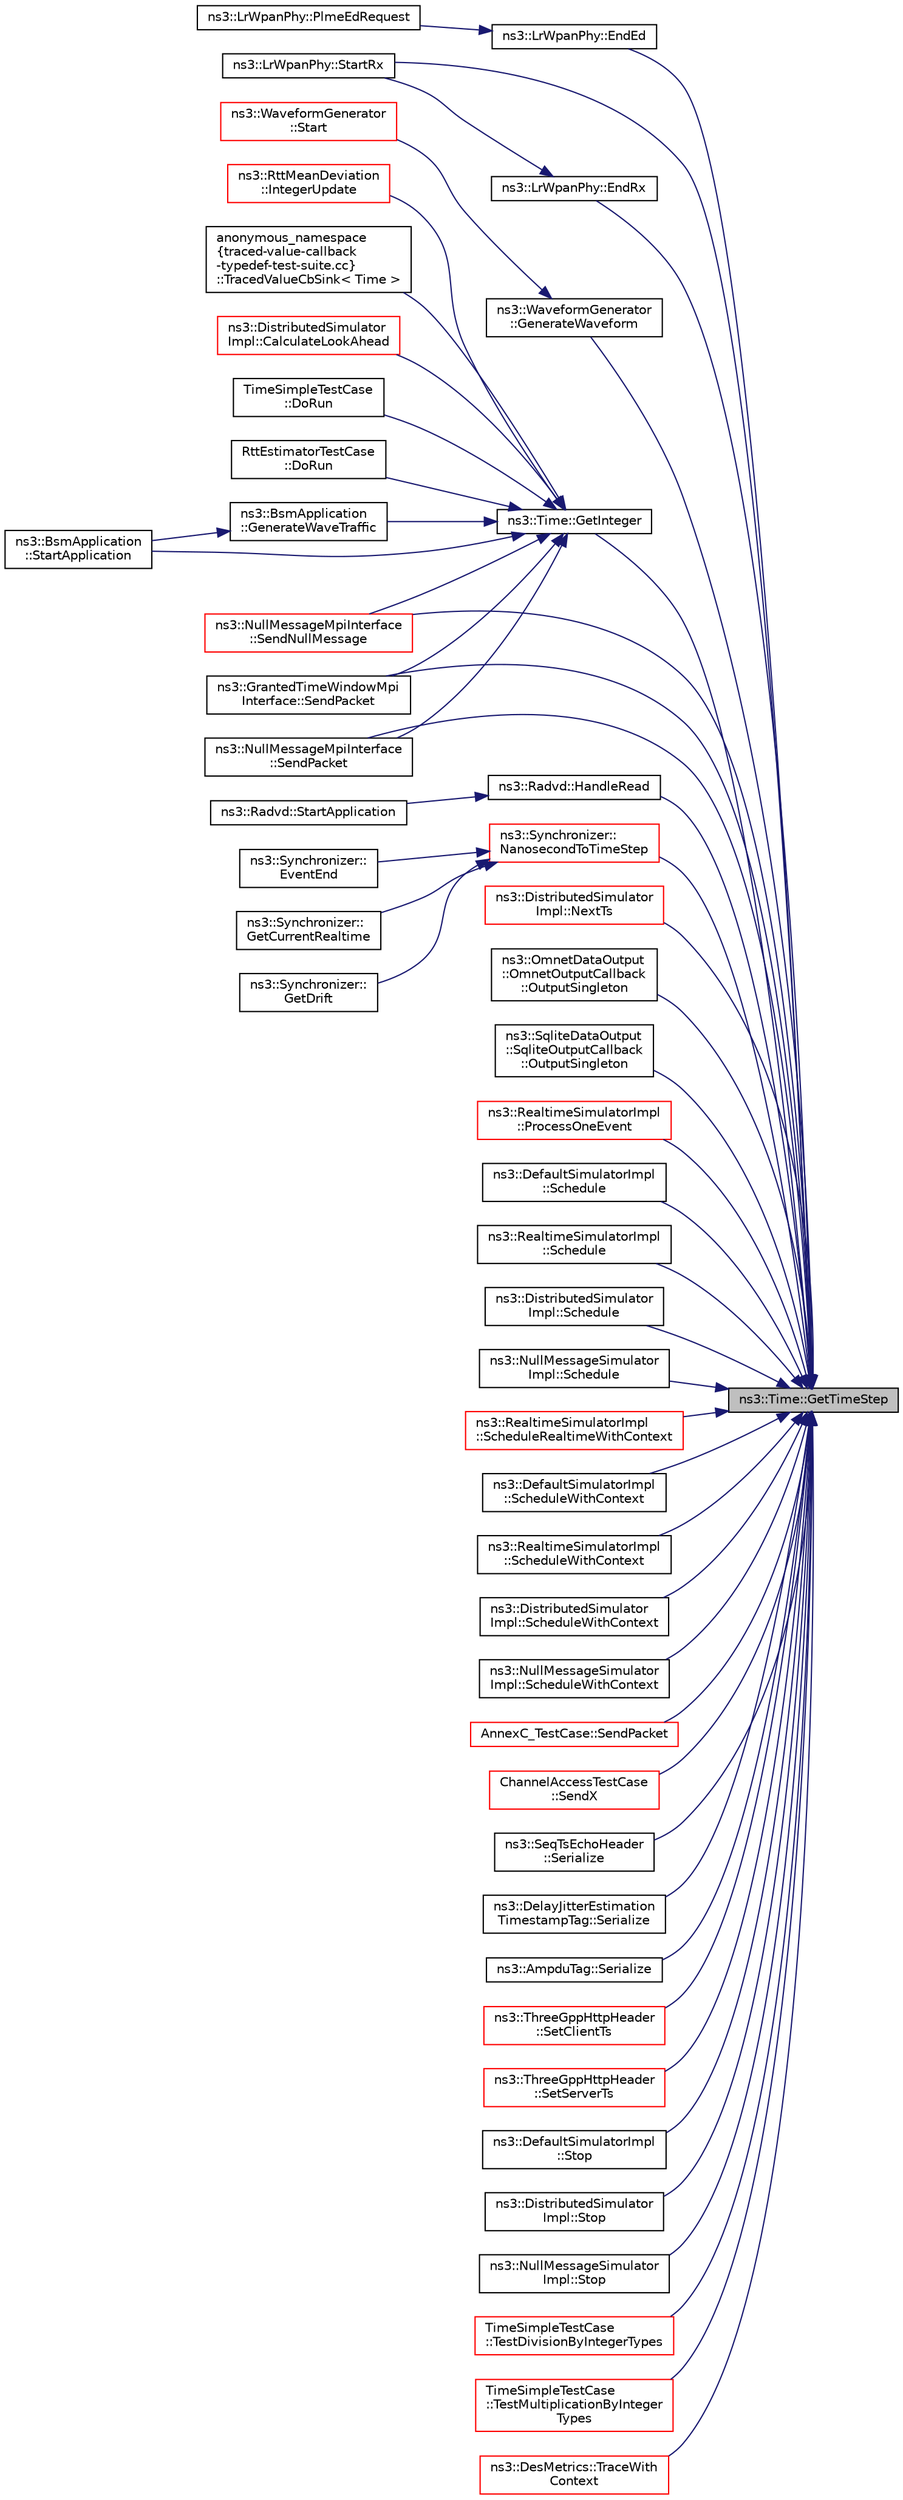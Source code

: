 digraph "ns3::Time::GetTimeStep"
{
 // LATEX_PDF_SIZE
  edge [fontname="Helvetica",fontsize="10",labelfontname="Helvetica",labelfontsize="10"];
  node [fontname="Helvetica",fontsize="10",shape=record];
  rankdir="RL";
  Node1 [label="ns3::Time::GetTimeStep",height=0.2,width=0.4,color="black", fillcolor="grey75", style="filled", fontcolor="black",tooltip="Get the raw time value, in the current resolution unit."];
  Node1 -> Node2 [dir="back",color="midnightblue",fontsize="10",style="solid",fontname="Helvetica"];
  Node2 [label="ns3::LrWpanPhy::EndEd",height=0.2,width=0.4,color="black", fillcolor="white", style="filled",URL="$classns3_1_1_lr_wpan_phy.html#af0dc21f11ee72a14d71faf03f52ee312",tooltip="Called at the end of the ED procedure."];
  Node2 -> Node3 [dir="back",color="midnightblue",fontsize="10",style="solid",fontname="Helvetica"];
  Node3 [label="ns3::LrWpanPhy::PlmeEdRequest",height=0.2,width=0.4,color="black", fillcolor="white", style="filled",URL="$classns3_1_1_lr_wpan_phy.html#a344dd99555091413adab8834bdc11dea",tooltip="IEEE 802.15.4-2006 section 6.2.2.3 PLME-ED.request Perform an ED per section 6.9.7."];
  Node1 -> Node4 [dir="back",color="midnightblue",fontsize="10",style="solid",fontname="Helvetica"];
  Node4 [label="ns3::LrWpanPhy::EndRx",height=0.2,width=0.4,color="black", fillcolor="white", style="filled",URL="$classns3_1_1_lr_wpan_phy.html#a3a6d92e9b81bb3209b990e6ab12f37b3",tooltip="Finish the reception of a frame."];
  Node4 -> Node5 [dir="back",color="midnightblue",fontsize="10",style="solid",fontname="Helvetica"];
  Node5 [label="ns3::LrWpanPhy::StartRx",height=0.2,width=0.4,color="black", fillcolor="white", style="filled",URL="$classns3_1_1_lr_wpan_phy.html#a0009842c2fb1be73d1ad437ca0e28b73",tooltip="Notify the SpectrumPhy instance of an incoming waveform."];
  Node1 -> Node6 [dir="back",color="midnightblue",fontsize="10",style="solid",fontname="Helvetica"];
  Node6 [label="ns3::WaveformGenerator\l::GenerateWaveform",height=0.2,width=0.4,color="black", fillcolor="white", style="filled",URL="$classns3_1_1_waveform_generator.html#a79891eacee028b286ba0c0473b15454c",tooltip="Generates a waveform."];
  Node6 -> Node7 [dir="back",color="midnightblue",fontsize="10",style="solid",fontname="Helvetica"];
  Node7 [label="ns3::WaveformGenerator\l::Start",height=0.2,width=0.4,color="red", fillcolor="white", style="filled",URL="$classns3_1_1_waveform_generator.html#acae62e68efad9596b5714f291c9f23bb",tooltip="Start the waveform generator."];
  Node1 -> Node11 [dir="back",color="midnightblue",fontsize="10",style="solid",fontname="Helvetica"];
  Node11 [label="ns3::Time::GetInteger",height=0.2,width=0.4,color="black", fillcolor="white", style="filled",URL="$classns3_1_1_time.html#a7a5959fa70f40903715caa7d0443aae8",tooltip="Get the raw time value, in the current resolution unit."];
  Node11 -> Node12 [dir="back",color="midnightblue",fontsize="10",style="solid",fontname="Helvetica"];
  Node12 [label="ns3::DistributedSimulator\lImpl::CalculateLookAhead",height=0.2,width=0.4,color="red", fillcolor="white", style="filled",URL="$classns3_1_1_distributed_simulator_impl.html#a9f0890339d4631f5eeda05ac46cc824f",tooltip="Calculate lookahead constraint based on network latency."];
  Node11 -> Node14 [dir="back",color="midnightblue",fontsize="10",style="solid",fontname="Helvetica"];
  Node14 [label="TimeSimpleTestCase\l::DoRun",height=0.2,width=0.4,color="black", fillcolor="white", style="filled",URL="$class_time_simple_test_case.html#a4420daddc0f37503638626397ec83f41",tooltip="Runs the Simple Time test case."];
  Node11 -> Node15 [dir="back",color="midnightblue",fontsize="10",style="solid",fontname="Helvetica"];
  Node15 [label="RttEstimatorTestCase\l::DoRun",height=0.2,width=0.4,color="black", fillcolor="white", style="filled",URL="$class_rtt_estimator_test_case.html#a0f7b32f862450cf750923c9be8ec0918",tooltip="Implementation to actually run this TestCase."];
  Node11 -> Node16 [dir="back",color="midnightblue",fontsize="10",style="solid",fontname="Helvetica"];
  Node16 [label="ns3::BsmApplication\l::GenerateWaveTraffic",height=0.2,width=0.4,color="black", fillcolor="white", style="filled",URL="$classns3_1_1_bsm_application.html#a22a009e7512e5df69dd9b81f96d15f51",tooltip="Creates and transmits a WAVE BSM packet."];
  Node16 -> Node17 [dir="back",color="midnightblue",fontsize="10",style="solid",fontname="Helvetica"];
  Node17 [label="ns3::BsmApplication\l::StartApplication",height=0.2,width=0.4,color="black", fillcolor="white", style="filled",URL="$classns3_1_1_bsm_application.html#a2caf2e381d781dfde58e39f19a220523",tooltip="Called at time specified by Start."];
  Node11 -> Node18 [dir="back",color="midnightblue",fontsize="10",style="solid",fontname="Helvetica"];
  Node18 [label="ns3::RttMeanDeviation\l::IntegerUpdate",height=0.2,width=0.4,color="red", fillcolor="white", style="filled",URL="$classns3_1_1_rtt_mean_deviation.html#af64f76fb0e39c735425f56add7e6bdd0",tooltip="Method to update the rtt and variation estimates using integer arithmetic, used when the values of Al..."];
  Node11 -> Node20 [dir="back",color="midnightblue",fontsize="10",style="solid",fontname="Helvetica"];
  Node20 [label="ns3::NullMessageMpiInterface\l::SendNullMessage",height=0.2,width=0.4,color="red", fillcolor="white", style="filled",URL="$classns3_1_1_null_message_mpi_interface.html#a92aad3a1cd808f9434cb231887f830de",tooltip="Send a Null Message to across the specified bundle."];
  Node11 -> Node29 [dir="back",color="midnightblue",fontsize="10",style="solid",fontname="Helvetica"];
  Node29 [label="ns3::GrantedTimeWindowMpi\lInterface::SendPacket",height=0.2,width=0.4,color="black", fillcolor="white", style="filled",URL="$classns3_1_1_granted_time_window_mpi_interface.html#ac3b6bb4ae10c6e49001d664871b201c6",tooltip="Send a packet to a remote node."];
  Node11 -> Node24 [dir="back",color="midnightblue",fontsize="10",style="solid",fontname="Helvetica"];
  Node24 [label="ns3::NullMessageMpiInterface\l::SendPacket",height=0.2,width=0.4,color="black", fillcolor="white", style="filled",URL="$classns3_1_1_null_message_mpi_interface.html#a5bef503661f681b69f0c69abda3ed25a",tooltip="Send a packet to a remote node."];
  Node11 -> Node17 [dir="back",color="midnightblue",fontsize="10",style="solid",fontname="Helvetica"];
  Node11 -> Node30 [dir="back",color="midnightblue",fontsize="10",style="solid",fontname="Helvetica"];
  Node30 [label="anonymous_namespace\l\{traced-value-callback\l-typedef-test-suite.cc\}\l::TracedValueCbSink\< Time \>",height=0.2,width=0.4,color="black", fillcolor="white", style="filled",URL="$namespaceanonymous__namespace_02traced-value-callback-typedef-test-suite_8cc_03.html#ac25c34c93ee66b5aab26c30c1f9d058e",tooltip="TracedValueCbSink specialization for Time."];
  Node1 -> Node31 [dir="back",color="midnightblue",fontsize="10",style="solid",fontname="Helvetica"];
  Node31 [label="ns3::Radvd::HandleRead",height=0.2,width=0.4,color="black", fillcolor="white", style="filled",URL="$classns3_1_1_radvd.html#a75cc828bc07117551ab886d986590045",tooltip="Handle received packet, especially router solicitation."];
  Node31 -> Node32 [dir="back",color="midnightblue",fontsize="10",style="solid",fontname="Helvetica"];
  Node32 [label="ns3::Radvd::StartApplication",height=0.2,width=0.4,color="black", fillcolor="white", style="filled",URL="$classns3_1_1_radvd.html#ab3d7cd100356262e43c24e608ef1aff4",tooltip="Start the application."];
  Node1 -> Node33 [dir="back",color="midnightblue",fontsize="10",style="solid",fontname="Helvetica"];
  Node33 [label="ns3::Synchronizer::\lNanosecondToTimeStep",height=0.2,width=0.4,color="red", fillcolor="white", style="filled",URL="$classns3_1_1_synchronizer.html#a840950d82ffdeb0f42ad085ee9268e2b",tooltip="Convert a normalized nanosecond time step into a simulator time step (in Time resolution units)."];
  Node33 -> Node34 [dir="back",color="midnightblue",fontsize="10",style="solid",fontname="Helvetica"];
  Node34 [label="ns3::Synchronizer::\lEventEnd",height=0.2,width=0.4,color="black", fillcolor="white", style="filled",URL="$classns3_1_1_synchronizer.html#a2260b7a21248f210e9e99bfbc37ca255",tooltip="Ask the synchronizer to return the time step between the instant remembered during EventStart and now..."];
  Node33 -> Node35 [dir="back",color="midnightblue",fontsize="10",style="solid",fontname="Helvetica"];
  Node35 [label="ns3::Synchronizer::\lGetCurrentRealtime",height=0.2,width=0.4,color="black", fillcolor="white", style="filled",URL="$classns3_1_1_synchronizer.html#a9199c28473a6298009ef8210b02c23c5",tooltip="Retrieve the value of the origin of the underlying normalized wall clock time in simulator timestep u..."];
  Node33 -> Node36 [dir="back",color="midnightblue",fontsize="10",style="solid",fontname="Helvetica"];
  Node36 [label="ns3::Synchronizer::\lGetDrift",height=0.2,width=0.4,color="black", fillcolor="white", style="filled",URL="$classns3_1_1_synchronizer.html#abcd1705e4558427df5db87fcee62a015",tooltip="Retrieve the difference between the real time clock used to synchronize the simulation and the simula..."];
  Node1 -> Node38 [dir="back",color="midnightblue",fontsize="10",style="solid",fontname="Helvetica"];
  Node38 [label="ns3::DistributedSimulator\lImpl::NextTs",height=0.2,width=0.4,color="red", fillcolor="white", style="filled",URL="$classns3_1_1_distributed_simulator_impl.html#ae92163c604bd440b078b5f8c96ab0dc5",tooltip="Get the timestep of the next event."];
  Node1 -> Node40 [dir="back",color="midnightblue",fontsize="10",style="solid",fontname="Helvetica"];
  Node40 [label="ns3::OmnetDataOutput\l::OmnetOutputCallback\l::OutputSingleton",height=0.2,width=0.4,color="black", fillcolor="white", style="filled",URL="$classns3_1_1_omnet_data_output_1_1_omnet_output_callback.html#ac62b32724391122997957f89ec75f9b1",tooltip="Generates a single data output."];
  Node1 -> Node41 [dir="back",color="midnightblue",fontsize="10",style="solid",fontname="Helvetica"];
  Node41 [label="ns3::SqliteDataOutput\l::SqliteOutputCallback\l::OutputSingleton",height=0.2,width=0.4,color="black", fillcolor="white", style="filled",URL="$classns3_1_1_sqlite_data_output_1_1_sqlite_output_callback.html#a418183abeed18ccdf853545a153506fe",tooltip="Generates a single data output."];
  Node1 -> Node42 [dir="back",color="midnightblue",fontsize="10",style="solid",fontname="Helvetica"];
  Node42 [label="ns3::RealtimeSimulatorImpl\l::ProcessOneEvent",height=0.2,width=0.4,color="red", fillcolor="white", style="filled",URL="$classns3_1_1_realtime_simulator_impl.html#ad30d0398ff4f58cb4896337169732c72",tooltip="Process the next event."];
  Node1 -> Node44 [dir="back",color="midnightblue",fontsize="10",style="solid",fontname="Helvetica"];
  Node44 [label="ns3::DefaultSimulatorImpl\l::Schedule",height=0.2,width=0.4,color="black", fillcolor="white", style="filled",URL="$classns3_1_1_default_simulator_impl.html#acb4b859e485d6319db25356ff8572cad",tooltip="Schedule a future event execution (in the same context)."];
  Node1 -> Node45 [dir="back",color="midnightblue",fontsize="10",style="solid",fontname="Helvetica"];
  Node45 [label="ns3::RealtimeSimulatorImpl\l::Schedule",height=0.2,width=0.4,color="black", fillcolor="white", style="filled",URL="$classns3_1_1_realtime_simulator_impl.html#a2ff9f754084280c9f478cc7028cce3bf",tooltip="Schedule a future event execution (in the same context)."];
  Node1 -> Node46 [dir="back",color="midnightblue",fontsize="10",style="solid",fontname="Helvetica"];
  Node46 [label="ns3::DistributedSimulator\lImpl::Schedule",height=0.2,width=0.4,color="black", fillcolor="white", style="filled",URL="$classns3_1_1_distributed_simulator_impl.html#a274125ed69833d03e98c2e286daaa5ae",tooltip="Schedule a future event execution (in the same context)."];
  Node1 -> Node47 [dir="back",color="midnightblue",fontsize="10",style="solid",fontname="Helvetica"];
  Node47 [label="ns3::NullMessageSimulator\lImpl::Schedule",height=0.2,width=0.4,color="black", fillcolor="white", style="filled",URL="$classns3_1_1_null_message_simulator_impl.html#a632295ee391bb8451dead5b7fb7168f2",tooltip="Schedule a future event execution (in the same context)."];
  Node1 -> Node48 [dir="back",color="midnightblue",fontsize="10",style="solid",fontname="Helvetica"];
  Node48 [label="ns3::RealtimeSimulatorImpl\l::ScheduleRealtimeWithContext",height=0.2,width=0.4,color="red", fillcolor="white", style="filled",URL="$classns3_1_1_realtime_simulator_impl.html#aa1b515c0e2a8a28495375c45e3eb579b",tooltip="Schedule a future event execution (in a different context)."];
  Node1 -> Node50 [dir="back",color="midnightblue",fontsize="10",style="solid",fontname="Helvetica"];
  Node50 [label="ns3::DefaultSimulatorImpl\l::ScheduleWithContext",height=0.2,width=0.4,color="black", fillcolor="white", style="filled",URL="$classns3_1_1_default_simulator_impl.html#a94fec0f49d640c8e8067748bd91d97c2",tooltip="Schedule a future event execution (in a different context)."];
  Node1 -> Node51 [dir="back",color="midnightblue",fontsize="10",style="solid",fontname="Helvetica"];
  Node51 [label="ns3::RealtimeSimulatorImpl\l::ScheduleWithContext",height=0.2,width=0.4,color="black", fillcolor="white", style="filled",URL="$classns3_1_1_realtime_simulator_impl.html#a15a78217382eeb5cd45722e57b8f4946",tooltip="Schedule a future event execution (in a different context)."];
  Node1 -> Node52 [dir="back",color="midnightblue",fontsize="10",style="solid",fontname="Helvetica"];
  Node52 [label="ns3::DistributedSimulator\lImpl::ScheduleWithContext",height=0.2,width=0.4,color="black", fillcolor="white", style="filled",URL="$classns3_1_1_distributed_simulator_impl.html#a4791d5cfa3ef2ea0e1d347e1253cbced",tooltip="Schedule a future event execution (in a different context)."];
  Node1 -> Node53 [dir="back",color="midnightblue",fontsize="10",style="solid",fontname="Helvetica"];
  Node53 [label="ns3::NullMessageSimulator\lImpl::ScheduleWithContext",height=0.2,width=0.4,color="black", fillcolor="white", style="filled",URL="$classns3_1_1_null_message_simulator_impl.html#a8761d662824dc489d6417399c892949a",tooltip="Schedule a future event execution (in a different context)."];
  Node1 -> Node20 [dir="back",color="midnightblue",fontsize="10",style="solid",fontname="Helvetica"];
  Node1 -> Node29 [dir="back",color="midnightblue",fontsize="10",style="solid",fontname="Helvetica"];
  Node1 -> Node24 [dir="back",color="midnightblue",fontsize="10",style="solid",fontname="Helvetica"];
  Node1 -> Node54 [dir="back",color="midnightblue",fontsize="10",style="solid",fontname="Helvetica"];
  Node54 [label="AnnexC_TestCase::SendPacket",height=0.2,width=0.4,color="red", fillcolor="white", style="filled",URL="$class_annex_c___test_case.html#a6ad361d48194ad49b3856a12db4d4ea7",tooltip="Send packet function."];
  Node1 -> Node56 [dir="back",color="midnightblue",fontsize="10",style="solid",fontname="Helvetica"];
  Node56 [label="ChannelAccessTestCase\l::SendX",height=0.2,width=0.4,color="red", fillcolor="white", style="filled",URL="$class_channel_access_test_case.html#a372d321c372c644c86ff355e94704eaf",tooltip="Send X function."];
  Node1 -> Node58 [dir="back",color="midnightblue",fontsize="10",style="solid",fontname="Helvetica"];
  Node58 [label="ns3::SeqTsEchoHeader\l::Serialize",height=0.2,width=0.4,color="black", fillcolor="white", style="filled",URL="$classns3_1_1_seq_ts_echo_header.html#ab955766ef2a756d16421e4a5943b7fc5",tooltip=" "];
  Node1 -> Node59 [dir="back",color="midnightblue",fontsize="10",style="solid",fontname="Helvetica"];
  Node59 [label="ns3::DelayJitterEstimation\lTimestampTag::Serialize",height=0.2,width=0.4,color="black", fillcolor="white", style="filled",URL="$classns3_1_1_delay_jitter_estimation_timestamp_tag.html#aedf341c49799c61ab46136afadac56ee",tooltip=" "];
  Node1 -> Node60 [dir="back",color="midnightblue",fontsize="10",style="solid",fontname="Helvetica"];
  Node60 [label="ns3::AmpduTag::Serialize",height=0.2,width=0.4,color="black", fillcolor="white", style="filled",URL="$classns3_1_1_ampdu_tag.html#af6655cea5fad94b3564af20a0c025723",tooltip=" "];
  Node1 -> Node61 [dir="back",color="midnightblue",fontsize="10",style="solid",fontname="Helvetica"];
  Node61 [label="ns3::ThreeGppHttpHeader\l::SetClientTs",height=0.2,width=0.4,color="red", fillcolor="white", style="filled",URL="$classns3_1_1_three_gpp_http_header.html#a0154a3596a01633a184dbcd3b7125bb7",tooltip=" "];
  Node1 -> Node80 [dir="back",color="midnightblue",fontsize="10",style="solid",fontname="Helvetica"];
  Node80 [label="ns3::ThreeGppHttpHeader\l::SetServerTs",height=0.2,width=0.4,color="red", fillcolor="white", style="filled",URL="$classns3_1_1_three_gpp_http_header.html#a08de8b0d03f49ec3b366d15336f0445b",tooltip=" "];
  Node1 -> Node5 [dir="back",color="midnightblue",fontsize="10",style="solid",fontname="Helvetica"];
  Node1 -> Node81 [dir="back",color="midnightblue",fontsize="10",style="solid",fontname="Helvetica"];
  Node81 [label="ns3::DefaultSimulatorImpl\l::Stop",height=0.2,width=0.4,color="black", fillcolor="white", style="filled",URL="$classns3_1_1_default_simulator_impl.html#a2fbb62a5fc30f2bc09fe68a6346eab79",tooltip="Schedule the time delay until the Simulator should stop."];
  Node1 -> Node82 [dir="back",color="midnightblue",fontsize="10",style="solid",fontname="Helvetica"];
  Node82 [label="ns3::DistributedSimulator\lImpl::Stop",height=0.2,width=0.4,color="black", fillcolor="white", style="filled",URL="$classns3_1_1_distributed_simulator_impl.html#ac5c3ff4918441cb0671ecd8d5d54d7df",tooltip="Schedule the time delay until the Simulator should stop."];
  Node1 -> Node83 [dir="back",color="midnightblue",fontsize="10",style="solid",fontname="Helvetica"];
  Node83 [label="ns3::NullMessageSimulator\lImpl::Stop",height=0.2,width=0.4,color="black", fillcolor="white", style="filled",URL="$classns3_1_1_null_message_simulator_impl.html#a1216d19d0217c35d58704f64ae728c13",tooltip="Schedule the time delay until the Simulator should stop."];
  Node1 -> Node84 [dir="back",color="midnightblue",fontsize="10",style="solid",fontname="Helvetica"];
  Node84 [label="TimeSimpleTestCase\l::TestDivisionByIntegerTypes",height=0.2,width=0.4,color="red", fillcolor="white", style="filled",URL="$class_time_simple_test_case.html#ac1d5ad1462678785553a88bcd63b0a29",tooltip="Test dividing a Time instance by various integer types."];
  Node1 -> Node86 [dir="back",color="midnightblue",fontsize="10",style="solid",fontname="Helvetica"];
  Node86 [label="TimeSimpleTestCase\l::TestMultiplicationByInteger\lTypes",height=0.2,width=0.4,color="red", fillcolor="white", style="filled",URL="$class_time_simple_test_case.html#a2b809b8be9c42c56d1e07de52dbe9bca",tooltip="Test multiplying a Time instance by various integer types."];
  Node1 -> Node87 [dir="back",color="midnightblue",fontsize="10",style="solid",fontname="Helvetica"];
  Node87 [label="ns3::DesMetrics::TraceWith\lContext",height=0.2,width=0.4,color="red", fillcolor="white", style="filled",URL="$classns3_1_1_des_metrics.html#abc404d9eee92f4e8fd67f5d200490ed6",tooltip="Trace an event (with context) at the time it is scheduled."];
}
